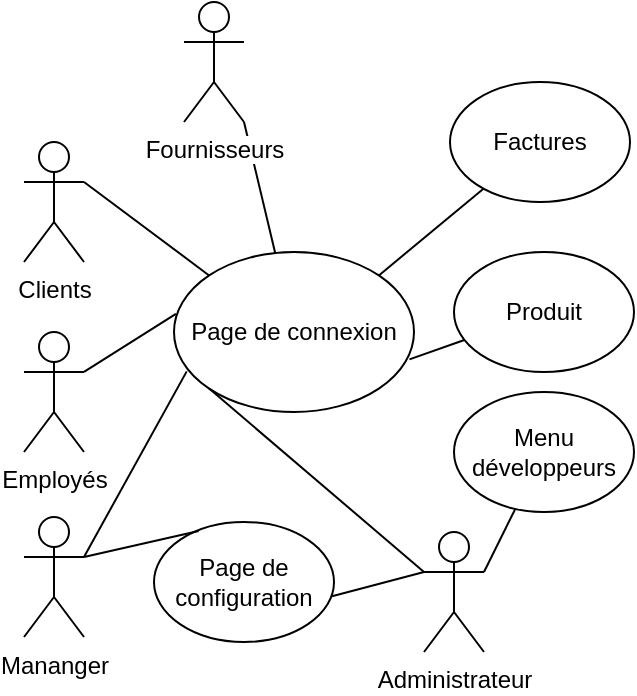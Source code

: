 <mxfile version="11.2.5" type="device" pages="1"><diagram id="DCNMgRKjgC-BVvUzG4om" name="Page-1"><mxGraphModel dx="1205" dy="700" grid="1" gridSize="10" guides="1" tooltips="1" connect="1" arrows="1" fold="1" page="1" pageScale="1" pageWidth="827" pageHeight="1169" math="0" shadow="0"><root><mxCell id="0"/><mxCell id="1" parent="0"/><mxCell id="iDvYnuQ85Xh4M8LssjJ_-13" value="Page de connexion" style="ellipse;whiteSpace=wrap;html=1;" vertex="1" parent="1"><mxGeometry x="230" y="285" width="120" height="80" as="geometry"/></mxCell><mxCell id="iDvYnuQ85Xh4M8LssjJ_-16" value="" style="endArrow=none;html=1;entryX=0;entryY=0.333;entryDx=0;entryDy=0;entryPerimeter=0;exitX=0;exitY=1;exitDx=0;exitDy=0;" edge="1" parent="1" source="iDvYnuQ85Xh4M8LssjJ_-13" target="iDvYnuQ85Xh4M8LssjJ_-9"><mxGeometry width="50" height="50" relative="1" as="geometry"><mxPoint x="130" y="660" as="sourcePoint"/><mxPoint x="180" y="610" as="targetPoint"/></mxGeometry></mxCell><mxCell id="iDvYnuQ85Xh4M8LssjJ_-17" value="" style="endArrow=none;html=1;entryX=1;entryY=0.333;entryDx=0;entryDy=0;entryPerimeter=0;exitX=0.053;exitY=0.746;exitDx=0;exitDy=0;exitPerimeter=0;" edge="1" parent="1" source="iDvYnuQ85Xh4M8LssjJ_-13" target="iDvYnuQ85Xh4M8LssjJ_-7"><mxGeometry width="50" height="50" relative="1" as="geometry"><mxPoint x="210" y="417.5" as="sourcePoint"/><mxPoint x="260" y="367.5" as="targetPoint"/></mxGeometry></mxCell><mxCell id="iDvYnuQ85Xh4M8LssjJ_-18" value="" style="endArrow=none;html=1;entryX=1;entryY=0.333;entryDx=0;entryDy=0;entryPerimeter=0;exitX=0.008;exitY=0.387;exitDx=0;exitDy=0;exitPerimeter=0;" edge="1" parent="1" source="iDvYnuQ85Xh4M8LssjJ_-13" target="iDvYnuQ85Xh4M8LssjJ_-8"><mxGeometry width="50" height="50" relative="1" as="geometry"><mxPoint x="220" y="427.5" as="sourcePoint"/><mxPoint x="220" y="350" as="targetPoint"/></mxGeometry></mxCell><mxCell id="iDvYnuQ85Xh4M8LssjJ_-19" value="" style="endArrow=none;html=1;entryX=1;entryY=0.333;entryDx=0;entryDy=0;entryPerimeter=0;exitX=0;exitY=0;exitDx=0;exitDy=0;" edge="1" parent="1" source="iDvYnuQ85Xh4M8LssjJ_-13" target="iDvYnuQ85Xh4M8LssjJ_-1"><mxGeometry width="50" height="50" relative="1" as="geometry"><mxPoint x="230" y="437.5" as="sourcePoint"/><mxPoint x="280" y="387.5" as="targetPoint"/></mxGeometry></mxCell><mxCell id="iDvYnuQ85Xh4M8LssjJ_-20" value="" style="endArrow=none;html=1;entryX=1;entryY=1;entryDx=0;entryDy=0;entryPerimeter=0;" edge="1" parent="1" source="iDvYnuQ85Xh4M8LssjJ_-13" target="iDvYnuQ85Xh4M8LssjJ_-10"><mxGeometry width="50" height="50" relative="1" as="geometry"><mxPoint x="240" y="447.5" as="sourcePoint"/><mxPoint x="290" y="397.5" as="targetPoint"/></mxGeometry></mxCell><mxCell id="iDvYnuQ85Xh4M8LssjJ_-10" value="Fournisseurs" style="shape=umlActor;verticalLabelPosition=bottom;labelBackgroundColor=#ffffff;verticalAlign=top;html=1;outlineConnect=0;" vertex="1" parent="1"><mxGeometry x="235" y="160" width="30" height="60" as="geometry"/></mxCell><mxCell id="iDvYnuQ85Xh4M8LssjJ_-1" value="Clients" style="shape=umlActor;verticalLabelPosition=bottom;labelBackgroundColor=#ffffff;verticalAlign=top;html=1;outlineConnect=0;" vertex="1" parent="1"><mxGeometry x="155" y="230" width="30" height="60" as="geometry"/></mxCell><mxCell id="iDvYnuQ85Xh4M8LssjJ_-7" value="Mananger" style="shape=umlActor;verticalLabelPosition=bottom;labelBackgroundColor=#ffffff;verticalAlign=top;html=1;outlineConnect=0;" vertex="1" parent="1"><mxGeometry x="155" y="417.5" width="30" height="60" as="geometry"/></mxCell><mxCell id="iDvYnuQ85Xh4M8LssjJ_-8" value="Employés" style="shape=umlActor;verticalLabelPosition=bottom;labelBackgroundColor=#ffffff;verticalAlign=top;html=1;outlineConnect=0;" vertex="1" parent="1"><mxGeometry x="155" y="325" width="30" height="60" as="geometry"/></mxCell><mxCell id="iDvYnuQ85Xh4M8LssjJ_-9" value="Administrateur" style="shape=umlActor;verticalLabelPosition=bottom;labelBackgroundColor=#ffffff;verticalAlign=top;html=1;outlineConnect=0;" vertex="1" parent="1"><mxGeometry x="355" y="425" width="30" height="60" as="geometry"/></mxCell><mxCell id="iDvYnuQ85Xh4M8LssjJ_-21" value="Page de configuration" style="ellipse;whiteSpace=wrap;html=1;" vertex="1" parent="1"><mxGeometry x="220" y="420" width="90" height="60" as="geometry"/></mxCell><mxCell id="iDvYnuQ85Xh4M8LssjJ_-22" value="" style="endArrow=none;html=1;entryX=0;entryY=0.333;entryDx=0;entryDy=0;entryPerimeter=0;exitX=0.989;exitY=0.619;exitDx=0;exitDy=0;exitPerimeter=0;" edge="1" parent="1" source="iDvYnuQ85Xh4M8LssjJ_-21" target="iDvYnuQ85Xh4M8LssjJ_-9"><mxGeometry width="50" height="50" relative="1" as="geometry"><mxPoint x="130" y="680" as="sourcePoint"/><mxPoint x="180" y="630" as="targetPoint"/></mxGeometry></mxCell><mxCell id="iDvYnuQ85Xh4M8LssjJ_-23" value="Produit" style="ellipse;whiteSpace=wrap;html=1;" vertex="1" parent="1"><mxGeometry x="370" y="285" width="90" height="60" as="geometry"/></mxCell><mxCell id="iDvYnuQ85Xh4M8LssjJ_-24" value="Factures" style="ellipse;whiteSpace=wrap;html=1;" vertex="1" parent="1"><mxGeometry x="368" y="200" width="90" height="60" as="geometry"/></mxCell><mxCell id="iDvYnuQ85Xh4M8LssjJ_-25" value="" style="endArrow=none;html=1;exitX=0.981;exitY=0.671;exitDx=0;exitDy=0;exitPerimeter=0;" edge="1" parent="1" source="iDvYnuQ85Xh4M8LssjJ_-13" target="iDvYnuQ85Xh4M8LssjJ_-23"><mxGeometry width="50" height="50" relative="1" as="geometry"><mxPoint x="440" y="310" as="sourcePoint"/><mxPoint x="480" y="270" as="targetPoint"/></mxGeometry></mxCell><mxCell id="iDvYnuQ85Xh4M8LssjJ_-26" value="" style="endArrow=none;html=1;exitX=1;exitY=0;exitDx=0;exitDy=0;" edge="1" parent="1" source="iDvYnuQ85Xh4M8LssjJ_-13" target="iDvYnuQ85Xh4M8LssjJ_-24"><mxGeometry width="50" height="50" relative="1" as="geometry"><mxPoint x="440" y="330" as="sourcePoint"/><mxPoint x="490" y="280" as="targetPoint"/></mxGeometry></mxCell><mxCell id="iDvYnuQ85Xh4M8LssjJ_-27" value="" style="endArrow=none;html=1;entryX=0.248;entryY=0.075;entryDx=0;entryDy=0;entryPerimeter=0;exitX=1;exitY=0.333;exitDx=0;exitDy=0;exitPerimeter=0;" edge="1" parent="1" source="iDvYnuQ85Xh4M8LssjJ_-7" target="iDvYnuQ85Xh4M8LssjJ_-21"><mxGeometry width="50" height="50" relative="1" as="geometry"><mxPoint x="190" y="440" as="sourcePoint"/><mxPoint x="180" y="620" as="targetPoint"/></mxGeometry></mxCell><mxCell id="iDvYnuQ85Xh4M8LssjJ_-29" value="Menu développeurs" style="ellipse;whiteSpace=wrap;html=1;" vertex="1" parent="1"><mxGeometry x="370" y="355" width="90" height="60" as="geometry"/></mxCell><mxCell id="iDvYnuQ85Xh4M8LssjJ_-30" value="" style="endArrow=none;html=1;exitX=1;exitY=0.333;exitDx=0;exitDy=0;exitPerimeter=0;" edge="1" parent="1" source="iDvYnuQ85Xh4M8LssjJ_-9" target="iDvYnuQ85Xh4M8LssjJ_-29"><mxGeometry width="50" height="50" relative="1" as="geometry"><mxPoint x="140" y="690" as="sourcePoint"/><mxPoint x="190" y="640" as="targetPoint"/></mxGeometry></mxCell></root></mxGraphModel></diagram></mxfile>